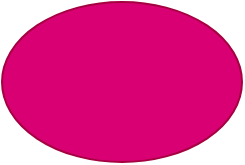 <mxfile>
    <diagram id="9f8Srmox3EGH9L3qnL_r" name="Page-1">
        <mxGraphModel dx="1232" dy="297" grid="1" gridSize="10" guides="1" tooltips="1" connect="1" arrows="1" fold="1" page="1" pageScale="1" pageWidth="850" pageHeight="1100" math="0" shadow="0">
            <root>
                <mxCell id="0"/>
                <mxCell id="1" parent="0"/>
                <mxCell id="2" value="" style="ellipse;whiteSpace=wrap;html=1;fillColor=#d80073;fontColor=#ffffff;strokeColor=#A50040;" parent="1" vertex="1">
                    <mxGeometry x="-190" y="20" width="120" height="80" as="geometry"/>
                </mxCell>
            </root>
        </mxGraphModel>
    </diagram>
</mxfile>